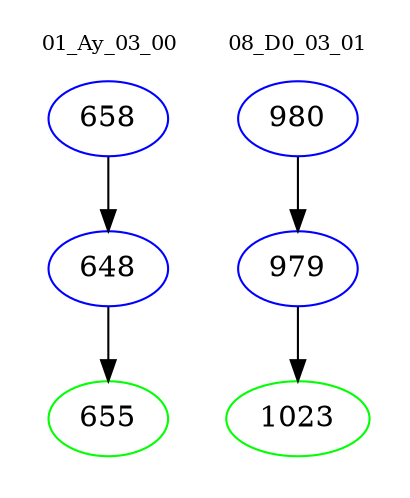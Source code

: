 digraph{
subgraph cluster_0 {
color = white
label = "01_Ay_03_00";
fontsize=10;
T0_658 [label="658", color="blue"]
T0_658 -> T0_648 [color="black"]
T0_648 [label="648", color="blue"]
T0_648 -> T0_655 [color="black"]
T0_655 [label="655", color="green"]
}
subgraph cluster_1 {
color = white
label = "08_D0_03_01";
fontsize=10;
T1_980 [label="980", color="blue"]
T1_980 -> T1_979 [color="black"]
T1_979 [label="979", color="blue"]
T1_979 -> T1_1023 [color="black"]
T1_1023 [label="1023", color="green"]
}
}
